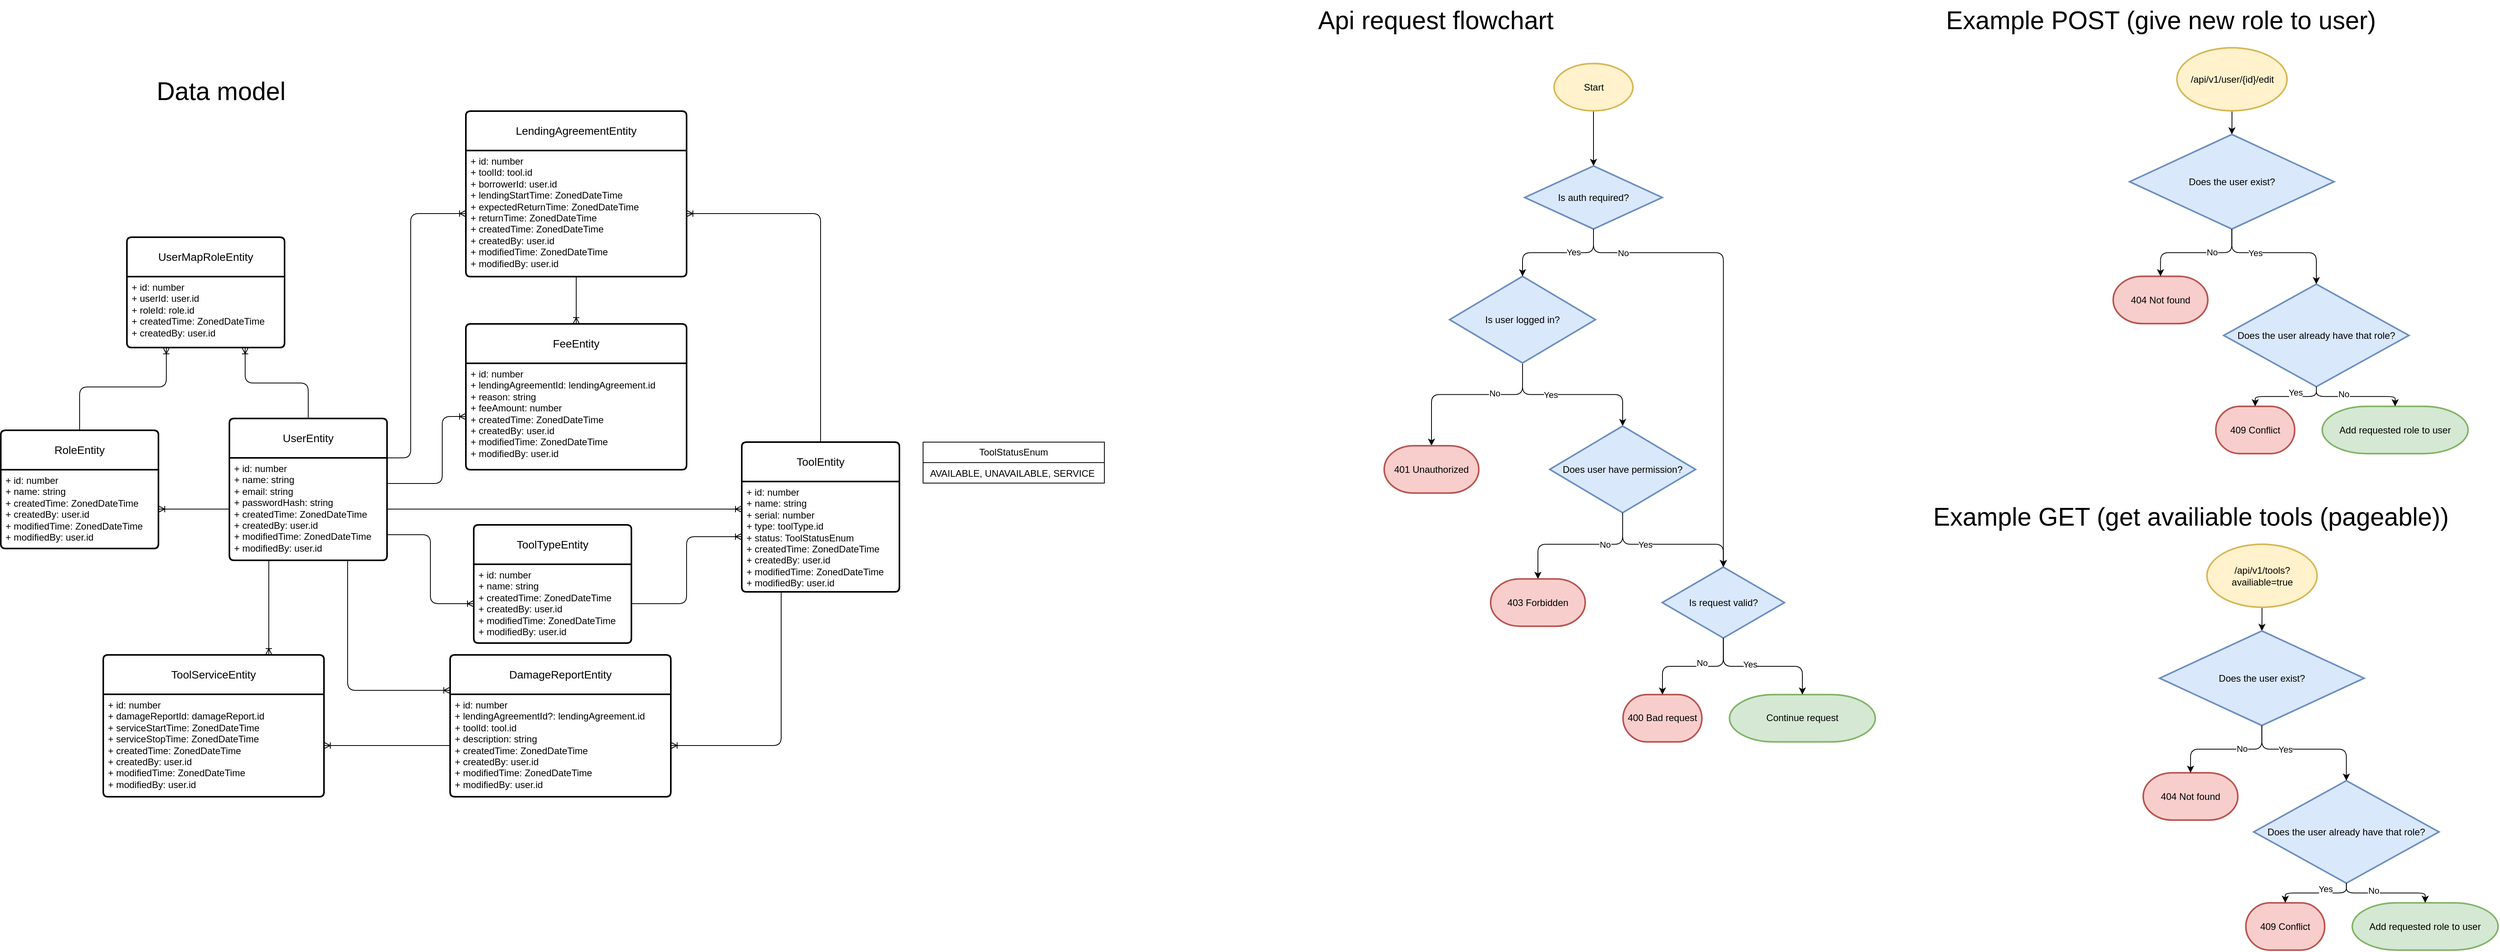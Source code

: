 <mxfile>
    <diagram name="backend" id="65Tec_bHAF0Uo1cOFPuN">
        <mxGraphModel dx="2114" dy="1134" grid="1" gridSize="10" guides="1" tooltips="1" connect="1" arrows="1" fold="1" page="1" pageScale="1" pageWidth="827" pageHeight="1169" background="#ffffff" math="0" shadow="0">
            <root>
                <mxCell id="0"/>
                <mxCell id="1" parent="0"/>
                <mxCell id="Wsoe4sBbVNy_n7_w70QO-10" value="ToolStatusEnum" style="swimlane;fontStyle=0;childLayout=stackLayout;horizontal=1;startSize=26;fillColor=none;horizontalStack=0;resizeParent=1;resizeParentMax=0;resizeLast=0;collapsible=1;marginBottom=0;whiteSpace=wrap;html=1;" parent="1" vertex="1">
                    <mxGeometry x="1210" y="590" width="230" height="52" as="geometry"/>
                </mxCell>
                <mxCell id="Wsoe4sBbVNy_n7_w70QO-11" value="AVAILABLE, UNAVAILABLE, SERVICE&amp;nbsp;" style="text;strokeColor=none;fillColor=none;align=center;verticalAlign=top;spacingLeft=4;spacingRight=4;overflow=hidden;rotatable=0;points=[[0,0.5],[1,0.5]];portConstraint=eastwest;whiteSpace=wrap;html=1;" parent="Wsoe4sBbVNy_n7_w70QO-10" vertex="1">
                    <mxGeometry y="26" width="230" height="26" as="geometry"/>
                </mxCell>
                <mxCell id="Wsoe4sBbVNy_n7_w70QO-15" value="ToolEntity" style="swimlane;childLayout=stackLayout;horizontal=1;startSize=50;horizontalStack=0;rounded=1;fontSize=14;fontStyle=0;strokeWidth=2;resizeParent=0;resizeLast=1;shadow=0;dashed=0;align=center;arcSize=4;whiteSpace=wrap;html=1;" parent="1" vertex="1">
                    <mxGeometry x="980" y="590" width="200" height="190" as="geometry"/>
                </mxCell>
                <mxCell id="Wsoe4sBbVNy_n7_w70QO-16" value="+ id: number&lt;br&gt;&lt;div&gt;+ name: string&lt;/div&gt;&lt;div&gt;+ serial: number&lt;div&gt;&lt;/div&gt;&lt;div&gt;+ type: toolType.id&lt;/div&gt;&lt;/div&gt;&lt;div&gt;+ status: ToolStatusEnum&lt;/div&gt;&lt;div&gt;+ createdTime: ZonedDateTime&lt;/div&gt;&lt;div&gt;+ createdBy: user.id&lt;div&gt;&lt;/div&gt;&lt;div&gt;&lt;div&gt;+ modifiedTime: ZonedDateTime&lt;/div&gt;&lt;div&gt;+ modifiedBy: user.id&lt;/div&gt;&lt;/div&gt;&lt;/div&gt;" style="align=left;strokeColor=none;fillColor=none;spacingLeft=4;spacingRight=4;fontSize=12;verticalAlign=top;resizable=0;rotatable=0;part=1;html=1;whiteSpace=wrap;" parent="Wsoe4sBbVNy_n7_w70QO-15" vertex="1">
                    <mxGeometry y="50" width="200" height="140" as="geometry"/>
                </mxCell>
                <mxCell id="Wsoe4sBbVNy_n7_w70QO-17" value="UserEntity" style="swimlane;childLayout=stackLayout;horizontal=1;startSize=50;horizontalStack=0;rounded=1;fontSize=14;fontStyle=0;strokeWidth=2;resizeParent=0;resizeLast=1;shadow=0;dashed=0;align=center;arcSize=4;whiteSpace=wrap;html=1;" parent="1" vertex="1">
                    <mxGeometry x="330" y="560" width="200" height="180" as="geometry"/>
                </mxCell>
                <mxCell id="Wsoe4sBbVNy_n7_w70QO-18" value="+ id: number&lt;br&gt;&lt;div&gt;+ name: string&lt;br&gt;&lt;div&gt;+ email: string&lt;br&gt;&lt;div&gt;+ passwordHash: string&lt;/div&gt;&lt;/div&gt;&lt;/div&gt;&lt;div&gt;+&amp;nbsp;createdTime: ZonedDateTime&lt;/div&gt;&lt;div&gt;+&amp;nbsp;createdBy: user.id&lt;/div&gt;&lt;div&gt;&lt;div&gt;+ modifiedTime: ZonedDateTime&lt;/div&gt;&lt;div&gt;+ modifiedBy: user.id&lt;/div&gt;&lt;br&gt;&lt;/div&gt;" style="align=left;strokeColor=none;fillColor=none;spacingLeft=4;spacingRight=4;fontSize=12;verticalAlign=top;resizable=0;rotatable=0;part=1;html=1;whiteSpace=wrap;" parent="Wsoe4sBbVNy_n7_w70QO-17" vertex="1">
                    <mxGeometry y="50" width="200" height="130" as="geometry"/>
                </mxCell>
                <mxCell id="Wsoe4sBbVNy_n7_w70QO-19" value="&lt;div&gt;UserMapRoleEntity&lt;/div&gt;" style="swimlane;childLayout=stackLayout;horizontal=1;startSize=50;horizontalStack=0;rounded=1;fontSize=14;fontStyle=0;strokeWidth=2;resizeParent=0;resizeLast=1;shadow=0;dashed=0;align=center;arcSize=4;whiteSpace=wrap;html=1;" parent="1" vertex="1">
                    <mxGeometry x="200" y="330" width="200" height="140" as="geometry"/>
                </mxCell>
                <mxCell id="Wsoe4sBbVNy_n7_w70QO-20" value="+ id: number&lt;br&gt;&lt;div&gt;+ userId: user.id&lt;br&gt;&lt;div&gt;+ roleId: role.id&lt;/div&gt;&lt;/div&gt;&lt;div&gt;+&amp;nbsp;createdTime: ZonedDateTime&lt;/div&gt;&lt;div&gt;+&amp;nbsp;createdBy: user.id&lt;/div&gt;" style="align=left;strokeColor=none;fillColor=none;spacingLeft=4;spacingRight=4;fontSize=12;verticalAlign=top;resizable=0;rotatable=0;part=1;html=1;whiteSpace=wrap;" parent="Wsoe4sBbVNy_n7_w70QO-19" vertex="1">
                    <mxGeometry y="50" width="200" height="90" as="geometry"/>
                </mxCell>
                <mxCell id="Wsoe4sBbVNy_n7_w70QO-21" value="RoleEntity" style="swimlane;childLayout=stackLayout;horizontal=1;startSize=50;horizontalStack=0;rounded=1;fontSize=14;fontStyle=0;strokeWidth=2;resizeParent=0;resizeLast=1;shadow=0;dashed=0;align=center;arcSize=4;whiteSpace=wrap;html=1;" parent="1" vertex="1">
                    <mxGeometry x="40" y="575" width="200" height="150" as="geometry"/>
                </mxCell>
                <mxCell id="Wsoe4sBbVNy_n7_w70QO-22" value="+ id: number&lt;br&gt;&lt;div&gt;+ name: string&lt;/div&gt;&lt;div&gt;+&amp;nbsp;createdTime: ZonedDateTime&lt;/div&gt;&lt;div&gt;+&amp;nbsp;createdBy: user.id&lt;/div&gt;&lt;div&gt;&lt;div&gt;+ modifiedTime: ZonedDateTime&lt;/div&gt;&lt;div&gt;+ modifiedBy: user.id&lt;/div&gt;&lt;br&gt;&lt;/div&gt;" style="align=left;strokeColor=none;fillColor=none;spacingLeft=4;spacingRight=4;fontSize=12;verticalAlign=top;resizable=0;rotatable=0;part=1;html=1;whiteSpace=wrap;" parent="Wsoe4sBbVNy_n7_w70QO-21" vertex="1">
                    <mxGeometry y="50" width="200" height="100" as="geometry"/>
                </mxCell>
                <mxCell id="Wsoe4sBbVNy_n7_w70QO-23" value="LendingAgreementEntity" style="swimlane;childLayout=stackLayout;horizontal=1;startSize=50;horizontalStack=0;rounded=1;fontSize=14;fontStyle=0;strokeWidth=2;resizeParent=0;resizeLast=1;shadow=0;dashed=0;align=center;arcSize=4;whiteSpace=wrap;html=1;" parent="1" vertex="1">
                    <mxGeometry x="630" y="170" width="280" height="210" as="geometry"/>
                </mxCell>
                <mxCell id="Wsoe4sBbVNy_n7_w70QO-24" value="+ id: number&lt;br&gt;&lt;div&gt;+ toolId: tool.id&lt;/div&gt;&lt;div&gt;+ borrowerId: user.id&lt;/div&gt;&lt;div&gt;+ lendingStartTime: ZonedDateTime&lt;/div&gt;&lt;div&gt;+ expectedReturnTime: ZonedDateTime&lt;br&gt;+ returnTime: ZonedDateTime&lt;/div&gt;&lt;div&gt;+ createdTime: ZonedDateTime&lt;/div&gt;&lt;div&gt;+ createdBy: user.id&lt;div&gt;&lt;/div&gt;&lt;div&gt;&lt;div&gt;+ modifiedTime: ZonedDateTime&lt;/div&gt;&lt;div&gt;+ modifiedBy: user.id&lt;/div&gt;&lt;/div&gt;&lt;/div&gt;" style="align=left;strokeColor=none;fillColor=none;spacingLeft=4;spacingRight=4;fontSize=12;verticalAlign=top;resizable=0;rotatable=0;part=1;html=1;whiteSpace=wrap;" parent="Wsoe4sBbVNy_n7_w70QO-23" vertex="1">
                    <mxGeometry y="50" width="280" height="160" as="geometry"/>
                </mxCell>
                <mxCell id="Wsoe4sBbVNy_n7_w70QO-27" value="FeeEntity" style="swimlane;childLayout=stackLayout;horizontal=1;startSize=50;horizontalStack=0;rounded=1;fontSize=14;fontStyle=0;strokeWidth=2;resizeParent=0;resizeLast=1;shadow=0;dashed=0;align=center;arcSize=4;whiteSpace=wrap;html=1;" parent="1" vertex="1">
                    <mxGeometry x="630" y="440" width="280" height="185" as="geometry"/>
                </mxCell>
                <mxCell id="Wsoe4sBbVNy_n7_w70QO-28" value="+ id: number&lt;br&gt;&lt;div&gt;+ lendingAgreementId: lendingAgreement.id&lt;/div&gt;&lt;div&gt;+ reason: string&lt;/div&gt;&lt;div&gt;+ feeAmount: number&lt;/div&gt;&lt;div&gt;+ createdTime: ZonedDateTime&lt;/div&gt;&lt;div&gt;+ createdBy: user.id&lt;div&gt;&lt;/div&gt;&lt;div&gt;&lt;div&gt;+ modifiedTime: ZonedDateTime&lt;/div&gt;&lt;div&gt;+ modifiedBy: user.id&lt;/div&gt;&lt;/div&gt;&lt;/div&gt;" style="align=left;strokeColor=none;fillColor=none;spacingLeft=4;spacingRight=4;fontSize=12;verticalAlign=top;resizable=0;rotatable=0;part=1;html=1;whiteSpace=wrap;" parent="Wsoe4sBbVNy_n7_w70QO-27" vertex="1">
                    <mxGeometry y="50" width="280" height="135" as="geometry"/>
                </mxCell>
                <mxCell id="Wsoe4sBbVNy_n7_w70QO-29" value="DamageReportEntity" style="swimlane;childLayout=stackLayout;horizontal=1;startSize=50;horizontalStack=0;rounded=1;fontSize=14;fontStyle=0;strokeWidth=2;resizeParent=0;resizeLast=1;shadow=0;dashed=0;align=center;arcSize=4;whiteSpace=wrap;html=1;" parent="1" vertex="1">
                    <mxGeometry x="610" y="860" width="280" height="180" as="geometry"/>
                </mxCell>
                <mxCell id="Wsoe4sBbVNy_n7_w70QO-30" value="+ id: number&lt;br&gt;&lt;div&gt;+ lendingAgreementId?: lendingAgreement.id&lt;/div&gt;&lt;div&gt;+ toolId: tool.id&lt;/div&gt;&lt;div&gt;+ description: string&lt;/div&gt;&lt;div&gt;+ createdTime: ZonedDateTime&lt;/div&gt;&lt;div&gt;+ createdBy: user.id&lt;div&gt;&lt;/div&gt;&lt;div&gt;&lt;div&gt;+ modifiedTime: ZonedDateTime&lt;/div&gt;&lt;div&gt;+ modifiedBy: user.id&lt;/div&gt;&lt;/div&gt;&lt;/div&gt;" style="align=left;strokeColor=none;fillColor=none;spacingLeft=4;spacingRight=4;fontSize=12;verticalAlign=top;resizable=0;rotatable=0;part=1;html=1;whiteSpace=wrap;" parent="Wsoe4sBbVNy_n7_w70QO-29" vertex="1">
                    <mxGeometry y="50" width="280" height="130" as="geometry"/>
                </mxCell>
                <mxCell id="Wsoe4sBbVNy_n7_w70QO-33" value="ToolTypeEntity" style="swimlane;childLayout=stackLayout;horizontal=1;startSize=50;horizontalStack=0;rounded=1;fontSize=14;fontStyle=0;strokeWidth=2;resizeParent=0;resizeLast=1;shadow=0;dashed=0;align=center;arcSize=4;whiteSpace=wrap;html=1;" parent="1" vertex="1">
                    <mxGeometry x="640" y="695" width="200" height="150" as="geometry"/>
                </mxCell>
                <mxCell id="Wsoe4sBbVNy_n7_w70QO-34" value="+ id: number&lt;br&gt;&lt;div&gt;+ name: string&lt;/div&gt;&lt;div&gt;+&amp;nbsp;createdTime: ZonedDateTime&lt;/div&gt;&lt;div&gt;+&amp;nbsp;createdBy: user.id&lt;/div&gt;&lt;div&gt;&lt;div&gt;+ modifiedTime: ZonedDateTime&lt;/div&gt;&lt;div&gt;+ modifiedBy: user.id&lt;/div&gt;&lt;br&gt;&lt;/div&gt;" style="align=left;strokeColor=none;fillColor=none;spacingLeft=4;spacingRight=4;fontSize=12;verticalAlign=top;resizable=0;rotatable=0;part=1;html=1;whiteSpace=wrap;" parent="Wsoe4sBbVNy_n7_w70QO-33" vertex="1">
                    <mxGeometry y="50" width="200" height="100" as="geometry"/>
                </mxCell>
                <mxCell id="Wsoe4sBbVNy_n7_w70QO-35" value="ToolServiceEntity" style="swimlane;childLayout=stackLayout;horizontal=1;startSize=50;horizontalStack=0;rounded=1;fontSize=14;fontStyle=0;strokeWidth=2;resizeParent=0;resizeLast=1;shadow=0;dashed=0;align=center;arcSize=4;whiteSpace=wrap;html=1;" parent="1" vertex="1">
                    <mxGeometry x="170" y="860" width="280" height="180" as="geometry"/>
                </mxCell>
                <mxCell id="Wsoe4sBbVNy_n7_w70QO-36" value="+ id: number&lt;br&gt;&lt;div&gt;+ damageReportId: damageReport.id&lt;/div&gt;&lt;div&gt;+ serviceStartTime: ZonedDateTime&lt;/div&gt;&lt;div&gt;&lt;div&gt;+ serviceStopTime: ZonedDateTime&lt;/div&gt;&lt;/div&gt;&lt;div&gt;+ createdTime: ZonedDateTime&lt;/div&gt;&lt;div&gt;+ createdBy: user.id&lt;div&gt;&lt;/div&gt;&lt;div&gt;&lt;div&gt;+ modifiedTime: ZonedDateTime&lt;/div&gt;&lt;div&gt;+ modifiedBy: user.id&lt;/div&gt;&lt;/div&gt;&lt;/div&gt;" style="align=left;strokeColor=none;fillColor=none;spacingLeft=4;spacingRight=4;fontSize=12;verticalAlign=top;resizable=0;rotatable=0;part=1;html=1;whiteSpace=wrap;" parent="Wsoe4sBbVNy_n7_w70QO-35" vertex="1">
                    <mxGeometry y="50" width="280" height="130" as="geometry"/>
                </mxCell>
                <mxCell id="4" value="" style="edgeStyle=orthogonalEdgeStyle;fontSize=12;html=1;endArrow=ERoneToMany;exitX=0.5;exitY=0;exitDx=0;exitDy=0;rounded=1;entryX=0.25;entryY=1;entryDx=0;entryDy=0;" edge="1" parent="1" source="Wsoe4sBbVNy_n7_w70QO-21" target="Wsoe4sBbVNy_n7_w70QO-20">
                    <mxGeometry width="100" height="100" relative="1" as="geometry">
                        <mxPoint x="460" y="390" as="sourcePoint"/>
                        <mxPoint x="330" y="300" as="targetPoint"/>
                        <Array as="points">
                            <mxPoint x="140" y="520"/>
                            <mxPoint x="250" y="520"/>
                        </Array>
                    </mxGeometry>
                </mxCell>
                <mxCell id="5" value="" style="edgeStyle=orthogonalEdgeStyle;fontSize=12;html=1;endArrow=ERoneToMany;entryX=0.75;entryY=1;entryDx=0;entryDy=0;exitX=0.5;exitY=0;exitDx=0;exitDy=0;" edge="1" parent="1" source="Wsoe4sBbVNy_n7_w70QO-17" target="Wsoe4sBbVNy_n7_w70QO-20">
                    <mxGeometry width="100" height="100" relative="1" as="geometry">
                        <mxPoint x="620" y="420" as="sourcePoint"/>
                        <mxPoint x="720" y="320" as="targetPoint"/>
                    </mxGeometry>
                </mxCell>
                <mxCell id="7" value="" style="edgeStyle=orthogonalEdgeStyle;fontSize=12;html=1;endArrow=ERoneToMany;exitX=1;exitY=0.5;exitDx=0;exitDy=0;entryX=0;entryY=0.25;entryDx=0;entryDy=0;" edge="1" parent="1" source="Wsoe4sBbVNy_n7_w70QO-18" target="Wsoe4sBbVNy_n7_w70QO-16">
                    <mxGeometry width="100" height="100" relative="1" as="geometry">
                        <mxPoint x="430" y="740" as="sourcePoint"/>
                        <mxPoint x="530" y="640" as="targetPoint"/>
                    </mxGeometry>
                </mxCell>
                <mxCell id="8" value="" style="edgeStyle=orthogonalEdgeStyle;fontSize=12;html=1;endArrow=ERoneToMany;exitX=1;exitY=0.5;exitDx=0;exitDy=0;entryX=0;entryY=0.5;entryDx=0;entryDy=0;" edge="1" parent="1" source="Wsoe4sBbVNy_n7_w70QO-34" target="Wsoe4sBbVNy_n7_w70QO-16">
                    <mxGeometry width="100" height="100" relative="1" as="geometry">
                        <mxPoint x="430" y="840" as="sourcePoint"/>
                        <mxPoint x="530" y="740" as="targetPoint"/>
                    </mxGeometry>
                </mxCell>
                <mxCell id="9" value="" style="edgeStyle=orthogonalEdgeStyle;fontSize=12;html=1;endArrow=ERoneToMany;entryX=1;entryY=0.5;entryDx=0;entryDy=0;exitX=0.5;exitY=0;exitDx=0;exitDy=0;" edge="1" parent="1" source="Wsoe4sBbVNy_n7_w70QO-15" target="Wsoe4sBbVNy_n7_w70QO-24">
                    <mxGeometry width="100" height="100" relative="1" as="geometry">
                        <mxPoint x="680" y="669" as="sourcePoint"/>
                        <mxPoint x="800" y="600" as="targetPoint"/>
                        <Array as="points">
                            <mxPoint x="1080" y="300"/>
                        </Array>
                    </mxGeometry>
                </mxCell>
                <mxCell id="11" value="" style="edgeStyle=orthogonalEdgeStyle;fontSize=12;html=1;endArrow=ERoneToMany;entryX=0;entryY=0.5;entryDx=0;entryDy=0;exitX=1;exitY=0;exitDx=0;exitDy=0;" edge="1" parent="1" source="Wsoe4sBbVNy_n7_w70QO-18" target="Wsoe4sBbVNy_n7_w70QO-24">
                    <mxGeometry width="100" height="100" relative="1" as="geometry">
                        <mxPoint x="430" y="570" as="sourcePoint"/>
                        <mxPoint x="530" y="510" as="targetPoint"/>
                        <Array as="points">
                            <mxPoint x="560" y="610"/>
                            <mxPoint x="560" y="300"/>
                        </Array>
                    </mxGeometry>
                </mxCell>
                <mxCell id="12" value="" style="edgeStyle=orthogonalEdgeStyle;fontSize=12;html=1;endArrow=ERoneToMany;exitX=0.25;exitY=1;exitDx=0;exitDy=0;entryX=1;entryY=0.5;entryDx=0;entryDy=0;" edge="1" parent="1" source="Wsoe4sBbVNy_n7_w70QO-16" target="Wsoe4sBbVNy_n7_w70QO-30">
                    <mxGeometry width="100" height="100" relative="1" as="geometry">
                        <mxPoint x="640" y="880" as="sourcePoint"/>
                        <mxPoint x="960" y="930" as="targetPoint"/>
                        <Array as="points">
                            <mxPoint x="1030" y="975"/>
                        </Array>
                    </mxGeometry>
                </mxCell>
                <mxCell id="13" value="" style="fontSize=12;html=1;endArrow=ERoneToMany;exitX=0.75;exitY=1;exitDx=0;exitDy=0;entryX=0;entryY=0.25;entryDx=0;entryDy=0;edgeStyle=orthogonalEdgeStyle;" edge="1" parent="1" source="Wsoe4sBbVNy_n7_w70QO-18" target="Wsoe4sBbVNy_n7_w70QO-29">
                    <mxGeometry width="100" height="100" relative="1" as="geometry">
                        <mxPoint x="350" y="1120" as="sourcePoint"/>
                        <mxPoint x="450" y="1020" as="targetPoint"/>
                        <Array as="points">
                            <mxPoint x="480" y="905"/>
                        </Array>
                    </mxGeometry>
                </mxCell>
                <mxCell id="14" value="" style="edgeStyle=orthogonalEdgeStyle;fontSize=12;html=1;endArrow=ERoneToMany;entryX=0;entryY=0.5;entryDx=0;entryDy=0;exitX=1;exitY=0.75;exitDx=0;exitDy=0;" edge="1" parent="1" source="Wsoe4sBbVNy_n7_w70QO-18" target="Wsoe4sBbVNy_n7_w70QO-34">
                    <mxGeometry width="100" height="100" relative="1" as="geometry">
                        <mxPoint x="70" y="890" as="sourcePoint"/>
                        <mxPoint x="170" y="790" as="targetPoint"/>
                    </mxGeometry>
                </mxCell>
                <mxCell id="16" value="" style="fontSize=12;html=1;endArrow=ERoneToMany;exitX=0;exitY=0.5;exitDx=0;exitDy=0;entryX=1;entryY=0.5;entryDx=0;entryDy=0;edgeStyle=orthogonalEdgeStyle;" edge="1" parent="1" source="Wsoe4sBbVNy_n7_w70QO-30" target="Wsoe4sBbVNy_n7_w70QO-36">
                    <mxGeometry width="100" height="100" relative="1" as="geometry">
                        <mxPoint x="560" y="1280" as="sourcePoint"/>
                        <mxPoint x="660" y="1180" as="targetPoint"/>
                    </mxGeometry>
                </mxCell>
                <mxCell id="17" value="" style="edgeStyle=orthogonalEdgeStyle;fontSize=12;html=1;endArrow=ERoneToMany;exitX=0.25;exitY=1;exitDx=0;exitDy=0;entryX=0.75;entryY=0;entryDx=0;entryDy=0;" edge="1" parent="1" source="Wsoe4sBbVNy_n7_w70QO-18" target="Wsoe4sBbVNy_n7_w70QO-35">
                    <mxGeometry width="100" height="100" relative="1" as="geometry">
                        <mxPoint x="260" y="880" as="sourcePoint"/>
                        <mxPoint x="350" y="770" as="targetPoint"/>
                        <Array as="points"/>
                    </mxGeometry>
                </mxCell>
                <mxCell id="18" value="" style="edgeStyle=orthogonalEdgeStyle;fontSize=12;html=1;endArrow=ERoneToMany;exitX=0.5;exitY=1;exitDx=0;exitDy=0;entryX=0.5;entryY=0;entryDx=0;entryDy=0;" edge="1" parent="1" source="Wsoe4sBbVNy_n7_w70QO-24" target="Wsoe4sBbVNy_n7_w70QO-27">
                    <mxGeometry width="100" height="100" relative="1" as="geometry">
                        <mxPoint x="980" y="590" as="sourcePoint"/>
                        <mxPoint x="1080" y="490" as="targetPoint"/>
                    </mxGeometry>
                </mxCell>
                <mxCell id="20" value="" style="edgeStyle=orthogonalEdgeStyle;fontSize=12;html=1;endArrow=ERoneToMany;entryX=0;entryY=0.5;entryDx=0;entryDy=0;exitX=1;exitY=0.25;exitDx=0;exitDy=0;" edge="1" parent="1" source="Wsoe4sBbVNy_n7_w70QO-18" target="Wsoe4sBbVNy_n7_w70QO-28">
                    <mxGeometry width="100" height="100" relative="1" as="geometry">
                        <mxPoint x="420" y="580" as="sourcePoint"/>
                        <mxPoint x="520" y="480" as="targetPoint"/>
                        <Array as="points">
                            <mxPoint x="600" y="643"/>
                            <mxPoint x="600" y="558"/>
                        </Array>
                    </mxGeometry>
                </mxCell>
                <mxCell id="21" value="" style="edgeStyle=entityRelationEdgeStyle;fontSize=12;html=1;endArrow=ERoneToMany;exitX=0;exitY=0.5;exitDx=0;exitDy=0;entryX=1;entryY=0.5;entryDx=0;entryDy=0;" edge="1" parent="1" source="Wsoe4sBbVNy_n7_w70QO-18" target="Wsoe4sBbVNy_n7_w70QO-22">
                    <mxGeometry width="100" height="100" relative="1" as="geometry">
                        <mxPoint x="180" y="520" as="sourcePoint"/>
                        <mxPoint x="280" y="420" as="targetPoint"/>
                    </mxGeometry>
                </mxCell>
                <mxCell id="nr68UdHVifamq7U_zqPG-21" value="" style="edgeStyle=orthogonalEdgeStyle;html=1;" edge="1" parent="1" source="nr68UdHVifamq7U_zqPG-22" target="nr68UdHVifamq7U_zqPG-44">
                    <mxGeometry relative="1" as="geometry"/>
                </mxCell>
                <mxCell id="nr68UdHVifamq7U_zqPG-22" value="Start" style="strokeWidth=2;html=1;shape=mxgraph.flowchart.start_1;whiteSpace=wrap;fillColor=#fff2cc;strokeColor=#d6b656;" vertex="1" parent="1">
                    <mxGeometry x="2010.5" y="109.59" width="100" height="60" as="geometry"/>
                </mxCell>
                <mxCell id="nr68UdHVifamq7U_zqPG-23" value="" style="edgeStyle=orthogonalEdgeStyle;html=1;entryX=0.5;entryY=0;entryDx=0;entryDy=0;entryPerimeter=0;exitX=0.5;exitY=1;exitDx=0;exitDy=0;exitPerimeter=0;" edge="1" parent="1" source="nr68UdHVifamq7U_zqPG-27" target="nr68UdHVifamq7U_zqPG-28">
                    <mxGeometry relative="1" as="geometry">
                        <mxPoint x="1745.5" y="404.59" as="targetPoint"/>
                        <Array as="points">
                            <mxPoint x="1971" y="529.59"/>
                            <mxPoint x="1855" y="529.59"/>
                        </Array>
                    </mxGeometry>
                </mxCell>
                <mxCell id="nr68UdHVifamq7U_zqPG-24" value="No" style="edgeLabel;html=1;align=center;verticalAlign=middle;resizable=0;points=[];" vertex="1" connectable="0" parent="nr68UdHVifamq7U_zqPG-23">
                    <mxGeometry x="-0.143" y="-2" relative="1" as="geometry">
                        <mxPoint x="19" as="offset"/>
                    </mxGeometry>
                </mxCell>
                <mxCell id="nr68UdHVifamq7U_zqPG-25" value="" style="edgeStyle=orthogonalEdgeStyle;html=1;exitX=0.5;exitY=1;exitDx=0;exitDy=0;exitPerimeter=0;entryX=0.5;entryY=0;entryDx=0;entryDy=0;entryPerimeter=0;" edge="1" parent="1" source="nr68UdHVifamq7U_zqPG-27" target="nr68UdHVifamq7U_zqPG-31">
                    <mxGeometry relative="1" as="geometry"/>
                </mxCell>
                <mxCell id="nr68UdHVifamq7U_zqPG-26" value="Yes" style="edgeLabel;html=1;align=center;verticalAlign=middle;resizable=0;points=[];" vertex="1" connectable="0" parent="nr68UdHVifamq7U_zqPG-25">
                    <mxGeometry x="-0.1" y="-3" relative="1" as="geometry">
                        <mxPoint x="-18" y="-3" as="offset"/>
                    </mxGeometry>
                </mxCell>
                <mxCell id="nr68UdHVifamq7U_zqPG-27" value="Is user logged in?" style="strokeWidth=2;html=1;shape=mxgraph.flowchart.decision;whiteSpace=wrap;fillColor=#dae8fc;strokeColor=#6c8ebf;" vertex="1" parent="1">
                    <mxGeometry x="1878" y="379.59" width="185" height="110" as="geometry"/>
                </mxCell>
                <mxCell id="nr68UdHVifamq7U_zqPG-28" value="401 Unauthorized" style="strokeWidth=2;html=1;shape=mxgraph.flowchart.terminator;whiteSpace=wrap;fillColor=#f8cecc;strokeColor=#b85450;" vertex="1" parent="1">
                    <mxGeometry x="1795" y="594.59" width="120" height="60" as="geometry"/>
                </mxCell>
                <mxCell id="nr68UdHVifamq7U_zqPG-29" value="" style="edgeStyle=orthogonalEdgeStyle;html=1;entryX=0.5;entryY=0;entryDx=0;entryDy=0;entryPerimeter=0;exitX=0.5;exitY=1;exitDx=0;exitDy=0;exitPerimeter=0;" edge="1" parent="1" source="nr68UdHVifamq7U_zqPG-31" target="nr68UdHVifamq7U_zqPG-32">
                    <mxGeometry relative="1" as="geometry">
                        <mxPoint x="1875.5" y="568.59" as="targetPoint"/>
                        <Array as="points">
                            <mxPoint x="2098" y="719.59"/>
                            <mxPoint x="1990" y="719.59"/>
                        </Array>
                    </mxGeometry>
                </mxCell>
                <mxCell id="nr68UdHVifamq7U_zqPG-30" value="No" style="edgeLabel;html=1;align=center;verticalAlign=middle;resizable=0;points=[];" vertex="1" connectable="0" parent="nr68UdHVifamq7U_zqPG-29">
                    <mxGeometry x="0.068" y="1" relative="1" as="geometry">
                        <mxPoint x="40" y="-1" as="offset"/>
                    </mxGeometry>
                </mxCell>
                <mxCell id="nr68UdHVifamq7U_zqPG-31" value="Does user have permission?" style="strokeWidth=2;html=1;shape=mxgraph.flowchart.decision;whiteSpace=wrap;fillColor=#dae8fc;strokeColor=#6c8ebf;" vertex="1" parent="1">
                    <mxGeometry x="2005" y="569.59" width="185" height="110" as="geometry"/>
                </mxCell>
                <mxCell id="nr68UdHVifamq7U_zqPG-32" value="403 Forbidden" style="strokeWidth=2;html=1;shape=mxgraph.flowchart.terminator;whiteSpace=wrap;fillColor=#f8cecc;strokeColor=#b85450;" vertex="1" parent="1">
                    <mxGeometry x="1930" y="763.59" width="120" height="60" as="geometry"/>
                </mxCell>
                <mxCell id="nr68UdHVifamq7U_zqPG-33" style="edgeStyle=orthogonalEdgeStyle;html=1;exitX=0.5;exitY=1;exitDx=0;exitDy=0;exitPerimeter=0;entryX=0.5;entryY=0;entryDx=0;entryDy=0;" edge="1" parent="1" source="nr68UdHVifamq7U_zqPG-31" target="nr68UdHVifamq7U_zqPG-35">
                    <mxGeometry relative="1" as="geometry">
                        <mxPoint x="2100" y="683.59" as="targetPoint"/>
                        <Array as="points">
                            <mxPoint x="2098" y="719.59"/>
                            <mxPoint x="2225" y="719.59"/>
                        </Array>
                    </mxGeometry>
                </mxCell>
                <mxCell id="nr68UdHVifamq7U_zqPG-34" value="Yes" style="edgeLabel;html=1;align=center;verticalAlign=middle;resizable=0;points=[];" vertex="1" connectable="0" parent="nr68UdHVifamq7U_zqPG-33">
                    <mxGeometry x="0.08" y="-2" relative="1" as="geometry">
                        <mxPoint x="-38" y="-2" as="offset"/>
                    </mxGeometry>
                </mxCell>
                <mxCell id="nr68UdHVifamq7U_zqPG-35" value="Is request valid?" style="rhombus;whiteSpace=wrap;html=1;strokeWidth=2;fillColor=#dae8fc;strokeColor=#6c8ebf;" vertex="1" parent="1">
                    <mxGeometry x="2147.75" y="748.59" width="155" height="90" as="geometry"/>
                </mxCell>
                <mxCell id="nr68UdHVifamq7U_zqPG-36" value="400 Bad request" style="strokeWidth=2;html=1;shape=mxgraph.flowchart.terminator;whiteSpace=wrap;fillColor=#f8cecc;strokeColor=#b85450;" vertex="1" parent="1">
                    <mxGeometry x="2098" y="910.42" width="100" height="60" as="geometry"/>
                </mxCell>
                <mxCell id="nr68UdHVifamq7U_zqPG-37" style="edgeStyle=orthogonalEdgeStyle;html=1;exitX=0.5;exitY=1;exitDx=0;exitDy=0;entryX=0.5;entryY=0;entryDx=0;entryDy=0;entryPerimeter=0;" edge="1" parent="1" source="nr68UdHVifamq7U_zqPG-35" target="nr68UdHVifamq7U_zqPG-36">
                    <mxGeometry relative="1" as="geometry"/>
                </mxCell>
                <mxCell id="nr68UdHVifamq7U_zqPG-38" value="No" style="edgeLabel;html=1;align=center;verticalAlign=middle;resizable=0;points=[];" vertex="1" connectable="0" parent="nr68UdHVifamq7U_zqPG-37">
                    <mxGeometry x="0.026" y="1" relative="1" as="geometry">
                        <mxPoint x="13" y="-6" as="offset"/>
                    </mxGeometry>
                </mxCell>
                <mxCell id="nr68UdHVifamq7U_zqPG-39" value="Continue request" style="strokeWidth=2;html=1;shape=mxgraph.flowchart.terminator;whiteSpace=wrap;fillColor=#d5e8d4;strokeColor=#82b366;" vertex="1" parent="1">
                    <mxGeometry x="2233" y="910.42" width="185" height="60" as="geometry"/>
                </mxCell>
                <mxCell id="nr68UdHVifamq7U_zqPG-40" style="edgeStyle=orthogonalEdgeStyle;html=1;exitX=0.5;exitY=1;exitDx=0;exitDy=0;entryX=0.5;entryY=0;entryDx=0;entryDy=0;entryPerimeter=0;" edge="1" parent="1" source="nr68UdHVifamq7U_zqPG-35" target="nr68UdHVifamq7U_zqPG-39">
                    <mxGeometry relative="1" as="geometry"/>
                </mxCell>
                <mxCell id="nr68UdHVifamq7U_zqPG-41" value="Yes" style="edgeLabel;html=1;align=center;verticalAlign=middle;resizable=0;points=[];" vertex="1" connectable="0" parent="nr68UdHVifamq7U_zqPG-40">
                    <mxGeometry x="-0.044" y="3" relative="1" as="geometry">
                        <mxPoint x="-13" as="offset"/>
                    </mxGeometry>
                </mxCell>
                <mxCell id="nr68UdHVifamq7U_zqPG-42" style="edgeStyle=orthogonalEdgeStyle;html=1;exitX=0.5;exitY=1;exitDx=0;exitDy=0;entryX=0.5;entryY=0;entryDx=0;entryDy=0;" edge="1" parent="1" source="nr68UdHVifamq7U_zqPG-44" target="nr68UdHVifamq7U_zqPG-35">
                    <mxGeometry relative="1" as="geometry">
                        <Array as="points">
                            <mxPoint x="2061" y="349.59"/>
                            <mxPoint x="2225" y="349.59"/>
                        </Array>
                    </mxGeometry>
                </mxCell>
                <mxCell id="nr68UdHVifamq7U_zqPG-43" value="No" style="edgeLabel;html=1;align=center;verticalAlign=middle;resizable=0;points=[];" vertex="1" connectable="0" parent="nr68UdHVifamq7U_zqPG-42">
                    <mxGeometry x="-0.095" relative="1" as="geometry">
                        <mxPoint x="-128" y="-74" as="offset"/>
                    </mxGeometry>
                </mxCell>
                <mxCell id="nr68UdHVifamq7U_zqPG-44" value="Is auth required?" style="rhombus;whiteSpace=wrap;html=1;strokeWidth=2;fillColor=#dae8fc;strokeColor=#6c8ebf;" vertex="1" parent="1">
                    <mxGeometry x="1973.25" y="239.59" width="174.5" height="80" as="geometry"/>
                </mxCell>
                <mxCell id="nr68UdHVifamq7U_zqPG-45" style="edgeStyle=orthogonalEdgeStyle;html=1;entryX=0.5;entryY=0;entryDx=0;entryDy=0;entryPerimeter=0;exitX=0.5;exitY=1;exitDx=0;exitDy=0;" edge="1" parent="1" source="nr68UdHVifamq7U_zqPG-44" target="nr68UdHVifamq7U_zqPG-27">
                    <mxGeometry relative="1" as="geometry"/>
                </mxCell>
                <mxCell id="nr68UdHVifamq7U_zqPG-46" value="Yes" style="edgeLabel;html=1;align=center;verticalAlign=middle;resizable=0;points=[];" vertex="1" connectable="0" parent="nr68UdHVifamq7U_zqPG-45">
                    <mxGeometry x="0.019" y="-1" relative="1" as="geometry">
                        <mxPoint x="21" as="offset"/>
                    </mxGeometry>
                </mxCell>
                <mxCell id="nr68UdHVifamq7U_zqPG-47" value="&lt;font style=&quot;font-size: 32px;&quot;&gt;Data model&lt;/font&gt;" style="text;html=1;align=center;verticalAlign=middle;resizable=0;points=[];autosize=1;strokeColor=none;fillColor=none;" vertex="1" parent="1">
                    <mxGeometry x="224" y="120" width="190" height="50" as="geometry"/>
                </mxCell>
                <mxCell id="nr68UdHVifamq7U_zqPG-48" value="&lt;font style=&quot;font-size: 32px;&quot;&gt;Api request flowchart&lt;/font&gt;" style="text;html=1;align=center;verticalAlign=middle;resizable=0;points=[];autosize=1;strokeColor=none;fillColor=none;" vertex="1" parent="1">
                    <mxGeometry x="1700" y="29.59" width="320" height="50" as="geometry"/>
                </mxCell>
                <mxCell id="V5jxTtBCDUTg8j5Asn0N-21" value="" style="edgeStyle=orthogonalEdgeStyle;html=1;" edge="1" parent="1" source="V5jxTtBCDUTg8j5Asn0N-22" target="V5jxTtBCDUTg8j5Asn0N-44">
                    <mxGeometry relative="1" as="geometry"/>
                </mxCell>
                <mxCell id="V5jxTtBCDUTg8j5Asn0N-22" value="/api/v1/user/{id}/edit" style="strokeWidth=2;html=1;shape=mxgraph.flowchart.start_1;whiteSpace=wrap;fillColor=#fff2cc;strokeColor=#d6b656;" vertex="1" parent="1">
                    <mxGeometry x="2800.62" y="89.59" width="139.75" height="80" as="geometry"/>
                </mxCell>
                <mxCell id="V5jxTtBCDUTg8j5Asn0N-28" value="404 Not found" style="strokeWidth=2;html=1;shape=mxgraph.flowchart.terminator;whiteSpace=wrap;fillColor=#f8cecc;strokeColor=#b85450;" vertex="1" parent="1">
                    <mxGeometry x="2719.81" y="379.59" width="120" height="60" as="geometry"/>
                </mxCell>
                <mxCell id="V5jxTtBCDUTg8j5Asn0N-35" value="Does the user already have that role?" style="rhombus;whiteSpace=wrap;html=1;strokeWidth=2;fillColor=#dae8fc;strokeColor=#6c8ebf;" vertex="1" parent="1">
                    <mxGeometry x="2860" y="389.59" width="235" height="130" as="geometry"/>
                </mxCell>
                <mxCell id="V5jxTtBCDUTg8j5Asn0N-36" value="409 Conflict" style="strokeWidth=2;html=1;shape=mxgraph.flowchart.terminator;whiteSpace=wrap;fillColor=#f8cecc;strokeColor=#b85450;" vertex="1" parent="1">
                    <mxGeometry x="2850" y="544.59" width="100" height="60" as="geometry"/>
                </mxCell>
                <mxCell id="V5jxTtBCDUTg8j5Asn0N-37" style="edgeStyle=orthogonalEdgeStyle;html=1;exitX=0.5;exitY=1;exitDx=0;exitDy=0;entryX=0.5;entryY=0;entryDx=0;entryDy=0;entryPerimeter=0;" edge="1" parent="1" source="V5jxTtBCDUTg8j5Asn0N-35" target="V5jxTtBCDUTg8j5Asn0N-36">
                    <mxGeometry relative="1" as="geometry"/>
                </mxCell>
                <mxCell id="V5jxTtBCDUTg8j5Asn0N-38" value="Yes" style="edgeLabel;html=1;align=center;verticalAlign=middle;resizable=0;points=[];" vertex="1" connectable="0" parent="V5jxTtBCDUTg8j5Asn0N-37">
                    <mxGeometry x="0.026" y="1" relative="1" as="geometry">
                        <mxPoint x="13" y="-6" as="offset"/>
                    </mxGeometry>
                </mxCell>
                <mxCell id="V5jxTtBCDUTg8j5Asn0N-39" value="Add requested role to user" style="strokeWidth=2;html=1;shape=mxgraph.flowchart.terminator;whiteSpace=wrap;fillColor=#d5e8d4;strokeColor=#82b366;" vertex="1" parent="1">
                    <mxGeometry x="2985" y="544.59" width="185" height="60" as="geometry"/>
                </mxCell>
                <mxCell id="V5jxTtBCDUTg8j5Asn0N-40" style="edgeStyle=orthogonalEdgeStyle;html=1;exitX=0.5;exitY=1;exitDx=0;exitDy=0;entryX=0.5;entryY=0;entryDx=0;entryDy=0;entryPerimeter=0;" edge="1" parent="1" source="V5jxTtBCDUTg8j5Asn0N-35" target="V5jxTtBCDUTg8j5Asn0N-39">
                    <mxGeometry relative="1" as="geometry"/>
                </mxCell>
                <mxCell id="V5jxTtBCDUTg8j5Asn0N-41" value="No" style="edgeLabel;html=1;align=center;verticalAlign=middle;resizable=0;points=[];" vertex="1" connectable="0" parent="V5jxTtBCDUTg8j5Asn0N-40">
                    <mxGeometry x="-0.044" y="3" relative="1" as="geometry">
                        <mxPoint x="-13" as="offset"/>
                    </mxGeometry>
                </mxCell>
                <mxCell id="V5jxTtBCDUTg8j5Asn0N-42" style="edgeStyle=orthogonalEdgeStyle;html=1;exitX=0.5;exitY=1;exitDx=0;exitDy=0;entryX=0.5;entryY=0;entryDx=0;entryDy=0;" edge="1" parent="1" source="V5jxTtBCDUTg8j5Asn0N-44" target="V5jxTtBCDUTg8j5Asn0N-35">
                    <mxGeometry relative="1" as="geometry">
                        <Array as="points">
                            <mxPoint x="2870" y="349.59"/>
                            <mxPoint x="2978" y="349.59"/>
                        </Array>
                        <mxPoint x="2960" y="369.59" as="targetPoint"/>
                    </mxGeometry>
                </mxCell>
                <mxCell id="V5jxTtBCDUTg8j5Asn0N-43" value="Yes" style="edgeLabel;html=1;align=center;verticalAlign=middle;resizable=0;points=[];" vertex="1" connectable="0" parent="V5jxTtBCDUTg8j5Asn0N-42">
                    <mxGeometry x="-0.095" relative="1" as="geometry">
                        <mxPoint x="-21" as="offset"/>
                    </mxGeometry>
                </mxCell>
                <mxCell id="V5jxTtBCDUTg8j5Asn0N-44" value="Does the user exist?" style="rhombus;whiteSpace=wrap;html=1;strokeWidth=2;fillColor=#dae8fc;strokeColor=#6c8ebf;" vertex="1" parent="1">
                    <mxGeometry x="2740.62" y="199.59" width="259.38" height="120" as="geometry"/>
                </mxCell>
                <mxCell id="V5jxTtBCDUTg8j5Asn0N-45" style="edgeStyle=orthogonalEdgeStyle;html=1;entryX=0.5;entryY=0;entryDx=0;entryDy=0;entryPerimeter=0;exitX=0.5;exitY=1;exitDx=0;exitDy=0;" edge="1" parent="1" source="V5jxTtBCDUTg8j5Asn0N-44" target="V5jxTtBCDUTg8j5Asn0N-28">
                    <mxGeometry relative="1" as="geometry">
                        <mxPoint x="2780.31" y="379.59" as="targetPoint"/>
                    </mxGeometry>
                </mxCell>
                <mxCell id="V5jxTtBCDUTg8j5Asn0N-46" value="No" style="edgeLabel;html=1;align=center;verticalAlign=middle;resizable=0;points=[];" vertex="1" connectable="0" parent="V5jxTtBCDUTg8j5Asn0N-45">
                    <mxGeometry x="0.019" y="-1" relative="1" as="geometry">
                        <mxPoint x="21" as="offset"/>
                    </mxGeometry>
                </mxCell>
                <mxCell id="V5jxTtBCDUTg8j5Asn0N-47" value="&lt;font style=&quot;font-size: 32px;&quot;&gt;Example POST (give new role to user)&lt;/font&gt;" style="text;html=1;align=center;verticalAlign=middle;resizable=0;points=[];autosize=1;strokeColor=none;fillColor=none;" vertex="1" parent="1">
                    <mxGeometry x="2494.81" y="29.59" width="570" height="50" as="geometry"/>
                </mxCell>
                <mxCell id="V5jxTtBCDUTg8j5Asn0N-51" value="" style="edgeStyle=orthogonalEdgeStyle;html=1;" edge="1" parent="1" source="V5jxTtBCDUTg8j5Asn0N-52" target="V5jxTtBCDUTg8j5Asn0N-63">
                    <mxGeometry relative="1" as="geometry"/>
                </mxCell>
                <mxCell id="V5jxTtBCDUTg8j5Asn0N-52" value="/api/v1/tools?availiable=true" style="strokeWidth=2;html=1;shape=mxgraph.flowchart.start_1;whiteSpace=wrap;fillColor=#fff2cc;strokeColor=#d6b656;" vertex="1" parent="1">
                    <mxGeometry x="2838.71" y="719.59" width="139.75" height="80" as="geometry"/>
                </mxCell>
                <mxCell id="V5jxTtBCDUTg8j5Asn0N-53" value="404 Not found" style="strokeWidth=2;html=1;shape=mxgraph.flowchart.terminator;whiteSpace=wrap;fillColor=#f8cecc;strokeColor=#b85450;" vertex="1" parent="1">
                    <mxGeometry x="2757.9" y="1009.59" width="120" height="60" as="geometry"/>
                </mxCell>
                <mxCell id="V5jxTtBCDUTg8j5Asn0N-54" value="Does the user already have that role?" style="rhombus;whiteSpace=wrap;html=1;strokeWidth=2;fillColor=#dae8fc;strokeColor=#6c8ebf;" vertex="1" parent="1">
                    <mxGeometry x="2898.09" y="1019.59" width="235" height="130" as="geometry"/>
                </mxCell>
                <mxCell id="V5jxTtBCDUTg8j5Asn0N-55" value="409 Conflict" style="strokeWidth=2;html=1;shape=mxgraph.flowchart.terminator;whiteSpace=wrap;fillColor=#f8cecc;strokeColor=#b85450;" vertex="1" parent="1">
                    <mxGeometry x="2888.09" y="1174.59" width="100" height="60" as="geometry"/>
                </mxCell>
                <mxCell id="V5jxTtBCDUTg8j5Asn0N-56" style="edgeStyle=orthogonalEdgeStyle;html=1;exitX=0.5;exitY=1;exitDx=0;exitDy=0;entryX=0.5;entryY=0;entryDx=0;entryDy=0;entryPerimeter=0;" edge="1" parent="1" source="V5jxTtBCDUTg8j5Asn0N-54" target="V5jxTtBCDUTg8j5Asn0N-55">
                    <mxGeometry relative="1" as="geometry"/>
                </mxCell>
                <mxCell id="V5jxTtBCDUTg8j5Asn0N-57" value="Yes" style="edgeLabel;html=1;align=center;verticalAlign=middle;resizable=0;points=[];" vertex="1" connectable="0" parent="V5jxTtBCDUTg8j5Asn0N-56">
                    <mxGeometry x="0.026" y="1" relative="1" as="geometry">
                        <mxPoint x="13" y="-6" as="offset"/>
                    </mxGeometry>
                </mxCell>
                <mxCell id="V5jxTtBCDUTg8j5Asn0N-58" value="Add requested role to user" style="strokeWidth=2;html=1;shape=mxgraph.flowchart.terminator;whiteSpace=wrap;fillColor=#d5e8d4;strokeColor=#82b366;" vertex="1" parent="1">
                    <mxGeometry x="3023.09" y="1174.59" width="185" height="60" as="geometry"/>
                </mxCell>
                <mxCell id="V5jxTtBCDUTg8j5Asn0N-59" style="edgeStyle=orthogonalEdgeStyle;html=1;exitX=0.5;exitY=1;exitDx=0;exitDy=0;entryX=0.5;entryY=0;entryDx=0;entryDy=0;entryPerimeter=0;" edge="1" parent="1" source="V5jxTtBCDUTg8j5Asn0N-54" target="V5jxTtBCDUTg8j5Asn0N-58">
                    <mxGeometry relative="1" as="geometry"/>
                </mxCell>
                <mxCell id="V5jxTtBCDUTg8j5Asn0N-60" value="No" style="edgeLabel;html=1;align=center;verticalAlign=middle;resizable=0;points=[];" vertex="1" connectable="0" parent="V5jxTtBCDUTg8j5Asn0N-59">
                    <mxGeometry x="-0.044" y="3" relative="1" as="geometry">
                        <mxPoint x="-13" as="offset"/>
                    </mxGeometry>
                </mxCell>
                <mxCell id="V5jxTtBCDUTg8j5Asn0N-61" style="edgeStyle=orthogonalEdgeStyle;html=1;exitX=0.5;exitY=1;exitDx=0;exitDy=0;entryX=0.5;entryY=0;entryDx=0;entryDy=0;" edge="1" parent="1" source="V5jxTtBCDUTg8j5Asn0N-63" target="V5jxTtBCDUTg8j5Asn0N-54">
                    <mxGeometry relative="1" as="geometry">
                        <Array as="points">
                            <mxPoint x="2908.09" y="979.59"/>
                            <mxPoint x="3016.09" y="979.59"/>
                        </Array>
                        <mxPoint x="2998.09" y="999.59" as="targetPoint"/>
                    </mxGeometry>
                </mxCell>
                <mxCell id="V5jxTtBCDUTg8j5Asn0N-62" value="Yes" style="edgeLabel;html=1;align=center;verticalAlign=middle;resizable=0;points=[];" vertex="1" connectable="0" parent="V5jxTtBCDUTg8j5Asn0N-61">
                    <mxGeometry x="-0.095" relative="1" as="geometry">
                        <mxPoint x="-21" as="offset"/>
                    </mxGeometry>
                </mxCell>
                <mxCell id="V5jxTtBCDUTg8j5Asn0N-63" value="Does the user exist?" style="rhombus;whiteSpace=wrap;html=1;strokeWidth=2;fillColor=#dae8fc;strokeColor=#6c8ebf;" vertex="1" parent="1">
                    <mxGeometry x="2778.71" y="829.59" width="259.38" height="120" as="geometry"/>
                </mxCell>
                <mxCell id="V5jxTtBCDUTg8j5Asn0N-64" style="edgeStyle=orthogonalEdgeStyle;html=1;entryX=0.5;entryY=0;entryDx=0;entryDy=0;entryPerimeter=0;exitX=0.5;exitY=1;exitDx=0;exitDy=0;" edge="1" parent="1" source="V5jxTtBCDUTg8j5Asn0N-63" target="V5jxTtBCDUTg8j5Asn0N-53">
                    <mxGeometry relative="1" as="geometry">
                        <mxPoint x="2818.4" y="1009.59" as="targetPoint"/>
                    </mxGeometry>
                </mxCell>
                <mxCell id="V5jxTtBCDUTg8j5Asn0N-65" value="No" style="edgeLabel;html=1;align=center;verticalAlign=middle;resizable=0;points=[];" vertex="1" connectable="0" parent="V5jxTtBCDUTg8j5Asn0N-64">
                    <mxGeometry x="0.019" y="-1" relative="1" as="geometry">
                        <mxPoint x="21" as="offset"/>
                    </mxGeometry>
                </mxCell>
                <mxCell id="V5jxTtBCDUTg8j5Asn0N-66" value="&lt;font style=&quot;font-size: 32px;&quot;&gt;Example GET (get availiable tools (pageable))&lt;/font&gt;" style="text;html=1;align=center;verticalAlign=middle;resizable=0;points=[];autosize=1;strokeColor=none;fillColor=none;" vertex="1" parent="1">
                    <mxGeometry x="2477.9" y="659.59" width="680" height="50" as="geometry"/>
                </mxCell>
            </root>
        </mxGraphModel>
    </diagram>
</mxfile>